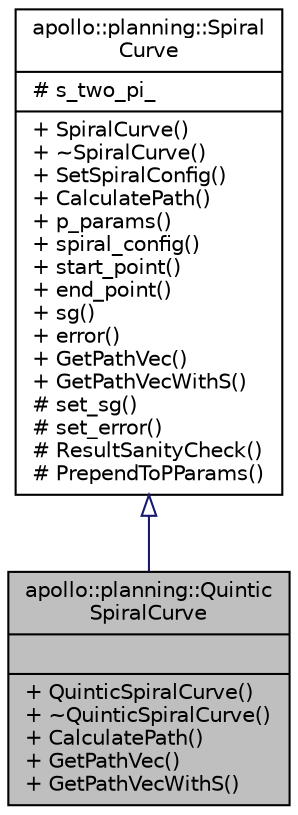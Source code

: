 digraph "apollo::planning::QuinticSpiralCurve"
{
  edge [fontname="Helvetica",fontsize="10",labelfontname="Helvetica",labelfontsize="10"];
  node [fontname="Helvetica",fontsize="10",shape=record];
  Node1 [label="{apollo::planning::Quintic\lSpiralCurve\n||+ QuinticSpiralCurve()\l+ ~QuinticSpiralCurve()\l+ CalculatePath()\l+ GetPathVec()\l+ GetPathVecWithS()\l}",height=0.2,width=0.4,color="black", fillcolor="grey75", style="filled" fontcolor="black"];
  Node2 -> Node1 [dir="back",color="midnightblue",fontsize="10",style="solid",arrowtail="onormal",fontname="Helvetica"];
  Node2 [label="{apollo::planning::Spiral\lCurve\n|# s_two_pi_\l|+ SpiralCurve()\l+ ~SpiralCurve()\l+ SetSpiralConfig()\l+ CalculatePath()\l+ p_params()\l+ spiral_config()\l+ start_point()\l+ end_point()\l+ sg()\l+ error()\l+ GetPathVec()\l+ GetPathVecWithS()\l# set_sg()\l# set_error()\l# ResultSanityCheck()\l# PrependToPParams()\l}",height=0.2,width=0.4,color="black", fillcolor="white", style="filled",URL="$classapollo_1_1planning_1_1SpiralCurve.html"];
}
